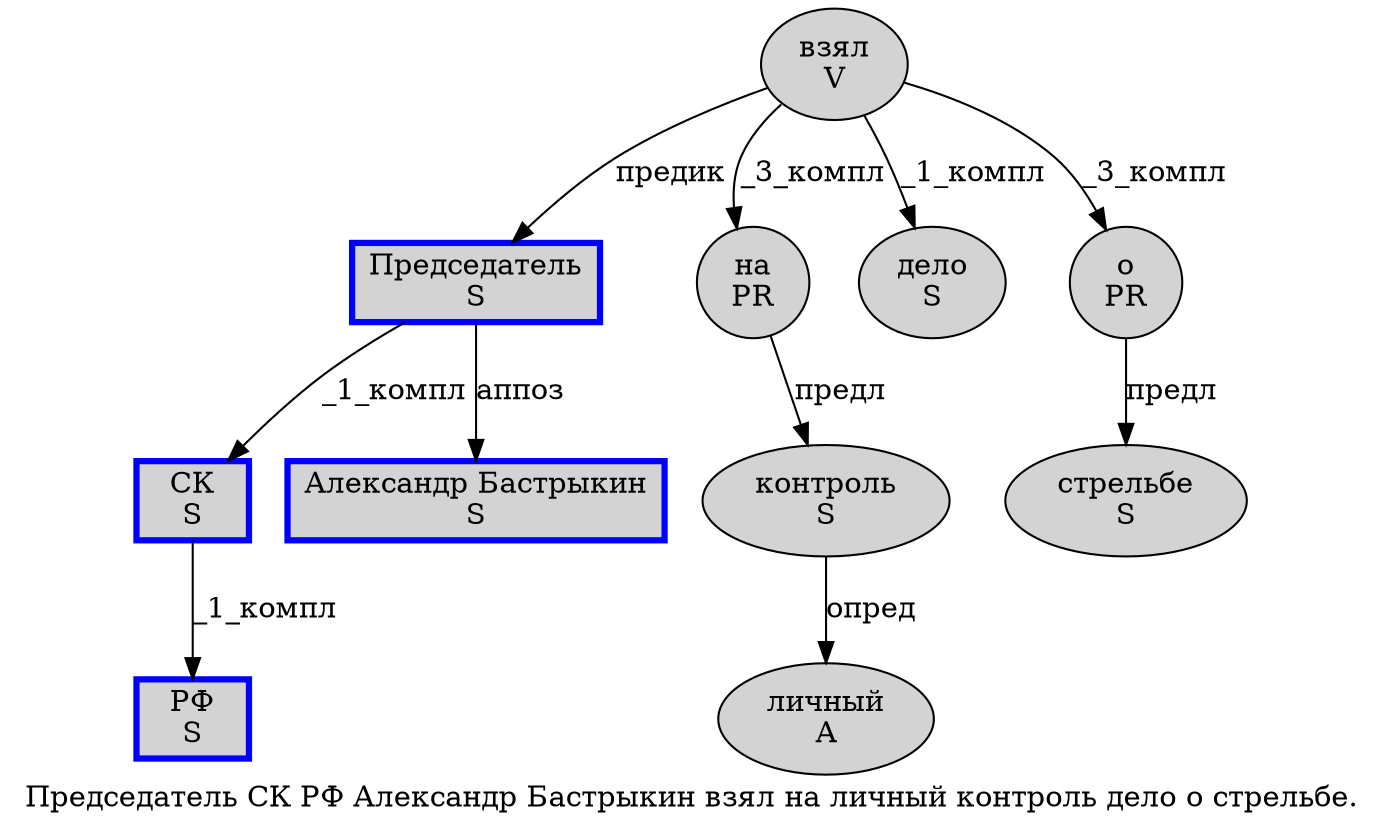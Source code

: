 digraph SENTENCE_1240 {
	graph [label="Председатель СК РФ Александр Бастрыкин взял на личный контроль дело о стрельбе."]
	node [style=filled]
		0 [label="Председатель
S" color=blue fillcolor=lightgray penwidth=3 shape=box]
		1 [label="СК
S" color=blue fillcolor=lightgray penwidth=3 shape=box]
		2 [label="РФ
S" color=blue fillcolor=lightgray penwidth=3 shape=box]
		3 [label="Александр Бастрыкин
S" color=blue fillcolor=lightgray penwidth=3 shape=box]
		4 [label="взял
V" color="" fillcolor=lightgray penwidth=1 shape=ellipse]
		5 [label="на
PR" color="" fillcolor=lightgray penwidth=1 shape=ellipse]
		6 [label="личный
A" color="" fillcolor=lightgray penwidth=1 shape=ellipse]
		7 [label="контроль
S" color="" fillcolor=lightgray penwidth=1 shape=ellipse]
		8 [label="дело
S" color="" fillcolor=lightgray penwidth=1 shape=ellipse]
		9 [label="о
PR" color="" fillcolor=lightgray penwidth=1 shape=ellipse]
		10 [label="стрельбе
S" color="" fillcolor=lightgray penwidth=1 shape=ellipse]
			4 -> 0 [label="предик"]
			4 -> 5 [label="_3_компл"]
			4 -> 8 [label="_1_компл"]
			4 -> 9 [label="_3_компл"]
			0 -> 1 [label="_1_компл"]
			0 -> 3 [label="аппоз"]
			7 -> 6 [label="опред"]
			9 -> 10 [label="предл"]
			5 -> 7 [label="предл"]
			1 -> 2 [label="_1_компл"]
}